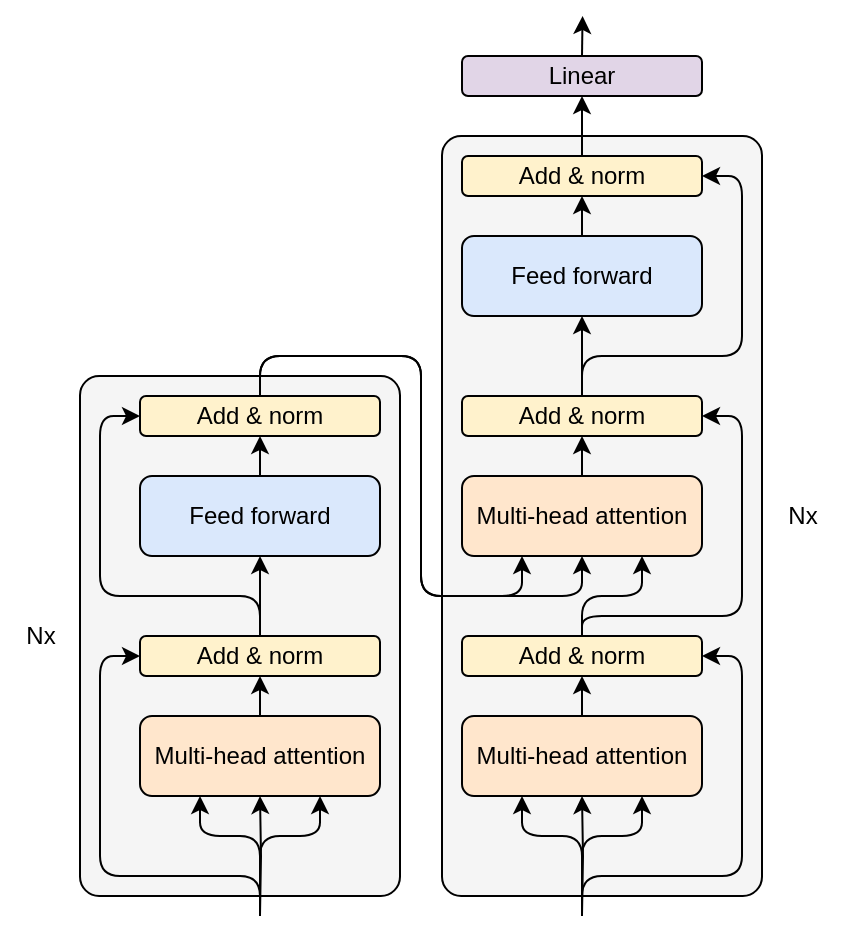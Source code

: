 <mxfile version="20.2.8" type="device" pages="2"><diagram id="V5wffuT7Du6eXribOXya" name="transformer"><mxGraphModel dx="1426" dy="809" grid="1" gridSize="10" guides="1" tooltips="1" connect="1" arrows="1" fold="1" page="1" pageScale="1" pageWidth="850" pageHeight="1100" math="1" shadow="0"><root><mxCell id="0"/><mxCell id="1" parent="0"/><mxCell id="V6y12qwRnXC_5emkQZI_-43" value="" style="rounded=1;whiteSpace=wrap;html=1;strokeColor=#000000;fillColor=#f5f5f5;arcSize=6;fontColor=#333333;fillStyle=auto;" parent="1" vertex="1"><mxGeometry x="340" y="300" width="160" height="380" as="geometry"/></mxCell><mxCell id="V6y12qwRnXC_5emkQZI_-42" value="" style="rounded=1;whiteSpace=wrap;html=1;strokeColor=#000000;fillColor=#f5f5f5;arcSize=6;fontColor=#333333;fillStyle=auto;" parent="1" vertex="1"><mxGeometry x="159" y="420" width="160" height="260" as="geometry"/></mxCell><mxCell id="V6y12qwRnXC_5emkQZI_-3" style="edgeStyle=orthogonalEdgeStyle;rounded=0;orthogonalLoop=1;jettySize=auto;html=1;exitX=0.5;exitY=0;exitDx=0;exitDy=0;entryX=0.5;entryY=1;entryDx=0;entryDy=0;" parent="1" source="V6y12qwRnXC_5emkQZI_-1" target="V6y12qwRnXC_5emkQZI_-2" edge="1"><mxGeometry relative="1" as="geometry"/></mxCell><mxCell id="V6y12qwRnXC_5emkQZI_-1" value="Multi-head attention" style="rounded=1;whiteSpace=wrap;html=1;fillColor=#ffe6cc;strokeColor=#000000;" parent="1" vertex="1"><mxGeometry x="189" y="590" width="120" height="40" as="geometry"/></mxCell><mxCell id="V6y12qwRnXC_5emkQZI_-9" style="edgeStyle=orthogonalEdgeStyle;rounded=0;orthogonalLoop=1;jettySize=auto;html=1;exitX=0.5;exitY=0;exitDx=0;exitDy=0;entryX=0.5;entryY=1;entryDx=0;entryDy=0;" parent="1" source="V6y12qwRnXC_5emkQZI_-2" target="V6y12qwRnXC_5emkQZI_-4" edge="1"><mxGeometry relative="1" as="geometry"/></mxCell><mxCell id="V6y12qwRnXC_5emkQZI_-15" style="edgeStyle=orthogonalEdgeStyle;rounded=1;orthogonalLoop=1;jettySize=auto;html=1;exitX=0.5;exitY=0;exitDx=0;exitDy=0;entryX=0;entryY=0.5;entryDx=0;entryDy=0;" parent="1" source="V6y12qwRnXC_5emkQZI_-2" target="V6y12qwRnXC_5emkQZI_-10" edge="1"><mxGeometry relative="1" as="geometry"><Array as="points"><mxPoint x="249" y="530"/><mxPoint x="169" y="530"/><mxPoint x="169" y="440"/></Array></mxGeometry></mxCell><mxCell id="V6y12qwRnXC_5emkQZI_-2" value="Add &amp;amp; norm" style="rounded=1;whiteSpace=wrap;html=1;fillColor=#fff2cc;strokeColor=#000000;" parent="1" vertex="1"><mxGeometry x="189" y="550" width="120" height="20" as="geometry"/></mxCell><mxCell id="V6y12qwRnXC_5emkQZI_-11" style="edgeStyle=orthogonalEdgeStyle;rounded=0;orthogonalLoop=1;jettySize=auto;html=1;exitX=0.5;exitY=0;exitDx=0;exitDy=0;entryX=0.5;entryY=1;entryDx=0;entryDy=0;" parent="1" source="V6y12qwRnXC_5emkQZI_-4" target="V6y12qwRnXC_5emkQZI_-10" edge="1"><mxGeometry relative="1" as="geometry"/></mxCell><mxCell id="V6y12qwRnXC_5emkQZI_-4" value="Feed forward" style="rounded=1;whiteSpace=wrap;html=1;strokeColor=#000000;fillColor=#dae8fc;" parent="1" vertex="1"><mxGeometry x="189" y="470" width="120" height="40" as="geometry"/></mxCell><mxCell id="V6y12qwRnXC_5emkQZI_-8" style="edgeStyle=orthogonalEdgeStyle;rounded=0;orthogonalLoop=1;jettySize=auto;html=1;entryX=0.5;entryY=1;entryDx=0;entryDy=0;" parent="1" target="V6y12qwRnXC_5emkQZI_-1" edge="1"><mxGeometry relative="1" as="geometry"><mxPoint x="249" y="690" as="sourcePoint"/></mxGeometry></mxCell><mxCell id="V6y12qwRnXC_5emkQZI_-12" style="edgeStyle=orthogonalEdgeStyle;rounded=1;orthogonalLoop=1;jettySize=auto;html=1;exitX=0.5;exitY=0;exitDx=0;exitDy=0;entryX=0;entryY=0.5;entryDx=0;entryDy=0;" parent="1" target="V6y12qwRnXC_5emkQZI_-2" edge="1"><mxGeometry relative="1" as="geometry"><mxPoint x="249" y="690" as="sourcePoint"/><Array as="points"><mxPoint x="249" y="670"/><mxPoint x="169" y="670"/><mxPoint x="169" y="560"/></Array></mxGeometry></mxCell><mxCell id="V6y12qwRnXC_5emkQZI_-13" style="edgeStyle=orthogonalEdgeStyle;rounded=1;orthogonalLoop=1;jettySize=auto;html=1;exitX=0.5;exitY=0;exitDx=0;exitDy=0;entryX=0.75;entryY=1;entryDx=0;entryDy=0;" parent="1" target="V6y12qwRnXC_5emkQZI_-1" edge="1"><mxGeometry relative="1" as="geometry"><mxPoint x="249" y="690" as="sourcePoint"/><Array as="points"><mxPoint x="249" y="650"/><mxPoint x="279" y="650"/></Array></mxGeometry></mxCell><mxCell id="V6y12qwRnXC_5emkQZI_-14" style="edgeStyle=orthogonalEdgeStyle;rounded=1;orthogonalLoop=1;jettySize=auto;html=1;exitX=0.5;exitY=0;exitDx=0;exitDy=0;entryX=0.25;entryY=1;entryDx=0;entryDy=0;" parent="1" target="V6y12qwRnXC_5emkQZI_-1" edge="1"><mxGeometry relative="1" as="geometry"><mxPoint x="249" y="690" as="sourcePoint"/><Array as="points"><mxPoint x="249" y="650"/><mxPoint x="219" y="650"/></Array></mxGeometry></mxCell><mxCell id="V6y12qwRnXC_5emkQZI_-39" style="edgeStyle=orthogonalEdgeStyle;rounded=1;orthogonalLoop=1;jettySize=auto;html=1;exitX=0.5;exitY=0;exitDx=0;exitDy=0;entryX=0.25;entryY=1;entryDx=0;entryDy=0;" parent="1" source="V6y12qwRnXC_5emkQZI_-10" target="V6y12qwRnXC_5emkQZI_-35" edge="1"><mxGeometry relative="1" as="geometry"/></mxCell><mxCell id="V6y12qwRnXC_5emkQZI_-40" style="edgeStyle=orthogonalEdgeStyle;rounded=1;orthogonalLoop=1;jettySize=auto;html=1;exitX=0.5;exitY=0;exitDx=0;exitDy=0;entryX=0.5;entryY=1;entryDx=0;entryDy=0;" parent="1" source="V6y12qwRnXC_5emkQZI_-10" target="V6y12qwRnXC_5emkQZI_-35" edge="1"><mxGeometry relative="1" as="geometry"/></mxCell><mxCell id="V6y12qwRnXC_5emkQZI_-10" value="Add &amp;amp; norm" style="rounded=1;whiteSpace=wrap;html=1;fillColor=#fff2cc;strokeColor=#000000;" parent="1" vertex="1"><mxGeometry x="189" y="430" width="120" height="20" as="geometry"/></mxCell><mxCell id="V6y12qwRnXC_5emkQZI_-16" style="edgeStyle=orthogonalEdgeStyle;rounded=0;orthogonalLoop=1;jettySize=auto;html=1;exitX=0.5;exitY=0;exitDx=0;exitDy=0;entryX=0.5;entryY=1;entryDx=0;entryDy=0;" parent="1" source="V6y12qwRnXC_5emkQZI_-17" target="V6y12qwRnXC_5emkQZI_-20" edge="1"><mxGeometry relative="1" as="geometry"/></mxCell><mxCell id="V6y12qwRnXC_5emkQZI_-17" value="Multi-head attention" style="rounded=1;whiteSpace=wrap;html=1;fillColor=#ffe6cc;strokeColor=#000000;" parent="1" vertex="1"><mxGeometry x="350" y="590" width="120" height="40" as="geometry"/></mxCell><mxCell id="V6y12qwRnXC_5emkQZI_-37" style="edgeStyle=orthogonalEdgeStyle;rounded=1;orthogonalLoop=1;jettySize=auto;html=1;exitX=0.5;exitY=0;exitDx=0;exitDy=0;entryX=0.75;entryY=1;entryDx=0;entryDy=0;" parent="1" source="V6y12qwRnXC_5emkQZI_-20" target="V6y12qwRnXC_5emkQZI_-35" edge="1"><mxGeometry relative="1" as="geometry"/></mxCell><mxCell id="V6y12qwRnXC_5emkQZI_-38" style="edgeStyle=orthogonalEdgeStyle;rounded=1;orthogonalLoop=1;jettySize=auto;html=1;exitX=0.5;exitY=0;exitDx=0;exitDy=0;entryX=1;entryY=0.5;entryDx=0;entryDy=0;" parent="1" source="V6y12qwRnXC_5emkQZI_-20" target="V6y12qwRnXC_5emkQZI_-36" edge="1"><mxGeometry relative="1" as="geometry"><Array as="points"><mxPoint x="410" y="540"/><mxPoint x="490" y="540"/><mxPoint x="490" y="440"/></Array></mxGeometry></mxCell><mxCell id="V6y12qwRnXC_5emkQZI_-20" value="Add &amp;amp; norm" style="rounded=1;whiteSpace=wrap;html=1;fillColor=#fff2cc;strokeColor=#000000;" parent="1" vertex="1"><mxGeometry x="350" y="550" width="120" height="20" as="geometry"/></mxCell><mxCell id="V6y12qwRnXC_5emkQZI_-23" style="edgeStyle=orthogonalEdgeStyle;rounded=0;orthogonalLoop=1;jettySize=auto;html=1;entryX=0.5;entryY=1;entryDx=0;entryDy=0;" parent="1" target="V6y12qwRnXC_5emkQZI_-17" edge="1"><mxGeometry relative="1" as="geometry"><mxPoint x="410" y="690" as="sourcePoint"/></mxGeometry></mxCell><mxCell id="V6y12qwRnXC_5emkQZI_-24" style="edgeStyle=orthogonalEdgeStyle;rounded=1;orthogonalLoop=1;jettySize=auto;html=1;exitX=0.5;exitY=0;exitDx=0;exitDy=0;entryX=1;entryY=0.5;entryDx=0;entryDy=0;" parent="1" target="V6y12qwRnXC_5emkQZI_-20" edge="1"><mxGeometry relative="1" as="geometry"><Array as="points"><mxPoint x="410" y="670"/><mxPoint x="490" y="670"/><mxPoint x="490" y="560"/></Array><mxPoint x="410" y="690" as="sourcePoint"/><mxPoint x="560" y="520" as="targetPoint"/></mxGeometry></mxCell><mxCell id="V6y12qwRnXC_5emkQZI_-25" style="edgeStyle=orthogonalEdgeStyle;rounded=1;orthogonalLoop=1;jettySize=auto;html=1;exitX=0.5;exitY=0;exitDx=0;exitDy=0;entryX=0.75;entryY=1;entryDx=0;entryDy=0;" parent="1" target="V6y12qwRnXC_5emkQZI_-17" edge="1"><mxGeometry relative="1" as="geometry"><Array as="points"><mxPoint x="410" y="650"/><mxPoint x="440" y="650"/></Array><mxPoint x="410" y="690" as="sourcePoint"/></mxGeometry></mxCell><mxCell id="V6y12qwRnXC_5emkQZI_-26" style="edgeStyle=orthogonalEdgeStyle;rounded=1;orthogonalLoop=1;jettySize=auto;html=1;exitX=0.5;exitY=0;exitDx=0;exitDy=0;entryX=0.25;entryY=1;entryDx=0;entryDy=0;" parent="1" target="V6y12qwRnXC_5emkQZI_-17" edge="1"><mxGeometry relative="1" as="geometry"><Array as="points"><mxPoint x="410" y="650"/><mxPoint x="380" y="650"/></Array><mxPoint x="410" y="690" as="sourcePoint"/></mxGeometry></mxCell><mxCell id="V6y12qwRnXC_5emkQZI_-29" style="edgeStyle=orthogonalEdgeStyle;rounded=0;orthogonalLoop=1;jettySize=auto;html=1;exitX=0.5;exitY=0;exitDx=0;exitDy=0;entryX=0.5;entryY=1;entryDx=0;entryDy=0;" parent="1" source="V6y12qwRnXC_5emkQZI_-36" target="V6y12qwRnXC_5emkQZI_-32" edge="1"><mxGeometry relative="1" as="geometry"><mxPoint x="410" y="430" as="sourcePoint"/></mxGeometry></mxCell><mxCell id="V6y12qwRnXC_5emkQZI_-30" style="edgeStyle=orthogonalEdgeStyle;rounded=1;orthogonalLoop=1;jettySize=auto;html=1;exitX=0.5;exitY=0;exitDx=0;exitDy=0;" parent="1" source="V6y12qwRnXC_5emkQZI_-36" target="V6y12qwRnXC_5emkQZI_-33" edge="1"><mxGeometry relative="1" as="geometry"><Array as="points"><mxPoint x="410" y="410"/><mxPoint x="490" y="410"/><mxPoint x="490" y="320"/></Array><mxPoint x="410" y="430" as="sourcePoint"/><mxPoint x="650" y="360" as="targetPoint"/></mxGeometry></mxCell><mxCell id="V6y12qwRnXC_5emkQZI_-31" style="edgeStyle=orthogonalEdgeStyle;rounded=0;orthogonalLoop=1;jettySize=auto;html=1;exitX=0.5;exitY=0;exitDx=0;exitDy=0;entryX=0.5;entryY=1;entryDx=0;entryDy=0;" parent="1" source="V6y12qwRnXC_5emkQZI_-32" target="V6y12qwRnXC_5emkQZI_-33" edge="1"><mxGeometry relative="1" as="geometry"/></mxCell><mxCell id="V6y12qwRnXC_5emkQZI_-32" value="Feed forward" style="rounded=1;whiteSpace=wrap;html=1;strokeColor=#000000;fillColor=#dae8fc;" parent="1" vertex="1"><mxGeometry x="350" y="350" width="120" height="40" as="geometry"/></mxCell><mxCell id="V6y12qwRnXC_5emkQZI_-41" style="edgeStyle=orthogonalEdgeStyle;rounded=1;orthogonalLoop=1;jettySize=auto;html=1;exitX=0.5;exitY=0;exitDx=0;exitDy=0;" parent="1" source="V6y12qwRnXC_5emkQZI_-33" edge="1"><mxGeometry relative="1" as="geometry"><mxPoint x="410" y="280" as="targetPoint"/></mxGeometry></mxCell><mxCell id="V6y12qwRnXC_5emkQZI_-33" value="Add &amp;amp; norm" style="rounded=1;whiteSpace=wrap;html=1;fillColor=#fff2cc;strokeColor=#000000;" parent="1" vertex="1"><mxGeometry x="350" y="310" width="120" height="20" as="geometry"/></mxCell><mxCell id="V6y12qwRnXC_5emkQZI_-34" style="edgeStyle=orthogonalEdgeStyle;rounded=0;orthogonalLoop=1;jettySize=auto;html=1;exitX=0.5;exitY=0;exitDx=0;exitDy=0;entryX=0.5;entryY=1;entryDx=0;entryDy=0;" parent="1" source="V6y12qwRnXC_5emkQZI_-35" target="V6y12qwRnXC_5emkQZI_-36" edge="1"><mxGeometry relative="1" as="geometry"/></mxCell><mxCell id="V6y12qwRnXC_5emkQZI_-35" value="Multi-head attention" style="rounded=1;whiteSpace=wrap;html=1;fillColor=#ffe6cc;strokeColor=#000000;" parent="1" vertex="1"><mxGeometry x="350" y="470" width="120" height="40" as="geometry"/></mxCell><mxCell id="V6y12qwRnXC_5emkQZI_-36" value="Add &amp;amp; norm" style="rounded=1;whiteSpace=wrap;html=1;fillColor=#fff2cc;strokeColor=#000000;" parent="1" vertex="1"><mxGeometry x="350" y="430" width="120" height="20" as="geometry"/></mxCell><mxCell id="V6y12qwRnXC_5emkQZI_-45" style="edgeStyle=orthogonalEdgeStyle;rounded=1;orthogonalLoop=1;jettySize=auto;html=1;exitX=0.5;exitY=0;exitDx=0;exitDy=0;" parent="1" source="V6y12qwRnXC_5emkQZI_-44" edge="1"><mxGeometry relative="1" as="geometry"><mxPoint x="410.286" y="240" as="targetPoint"/></mxGeometry></mxCell><mxCell id="V6y12qwRnXC_5emkQZI_-44" value="Linear" style="rounded=1;whiteSpace=wrap;html=1;fillColor=#e1d5e7;strokeColor=#000000;" parent="1" vertex="1"><mxGeometry x="350" y="260" width="120" height="20" as="geometry"/></mxCell><mxCell id="iRyAQhaQFXBB22LR-d0P-1" value="Nx" style="text;html=1;align=center;verticalAlign=middle;resizable=0;points=[];autosize=1;strokeColor=none;fillColor=none;" parent="1" vertex="1"><mxGeometry x="119" y="535" width="40" height="30" as="geometry"/></mxCell><mxCell id="iRyAQhaQFXBB22LR-d0P-2" value="Nx" style="text;html=1;align=center;verticalAlign=middle;resizable=0;points=[];autosize=1;strokeColor=none;fillColor=none;" parent="1" vertex="1"><mxGeometry x="500" y="475" width="40" height="30" as="geometry"/></mxCell></root></mxGraphModel></diagram><diagram id="2hXEZTStFFE74VpjUyf4" name="deeponet"><mxGraphModel dx="951" dy="539" grid="1" gridSize="10" guides="1" tooltips="1" connect="1" arrows="1" fold="1" page="1" pageScale="1" pageWidth="850" pageHeight="1100" math="1" shadow="0"><root><mxCell id="0"/><mxCell id="1" parent="0"/><mxCell id="YHGAKuVMfzb6EMpS2MhZ-16" style="edgeStyle=orthogonalEdgeStyle;rounded=1;orthogonalLoop=1;jettySize=auto;html=1;exitX=0.5;exitY=0;exitDx=0;exitDy=0;entryX=0.145;entryY=0.855;entryDx=0;entryDy=0;entryPerimeter=0;" edge="1" parent="1" source="YHGAKuVMfzb6EMpS2MhZ-17" target="YHGAKuVMfzb6EMpS2MhZ-21"><mxGeometry relative="1" as="geometry"><Array as="points"><mxPoint x="440" y="279"/></Array></mxGeometry></mxCell><mxCell id="YHGAKuVMfzb6EMpS2MhZ-17" value="Branch net" style="rounded=1;whiteSpace=wrap;html=1;strokeColor=#000000;fillColor=#dae8fc;" vertex="1" parent="1"><mxGeometry x="400" y="320" width="80" height="40" as="geometry"/></mxCell><mxCell id="YHGAKuVMfzb6EMpS2MhZ-18" style="edgeStyle=orthogonalEdgeStyle;rounded=1;orthogonalLoop=1;jettySize=auto;html=1;exitX=0.5;exitY=0;exitDx=0;exitDy=0;entryX=0.855;entryY=0.145;entryDx=0;entryDy=0;entryPerimeter=0;" edge="1" parent="1" source="YHGAKuVMfzb6EMpS2MhZ-19" target="YHGAKuVMfzb6EMpS2MhZ-21"><mxGeometry relative="1" as="geometry"><Array as="points"><mxPoint x="560" y="281"/></Array></mxGeometry></mxCell><mxCell id="YHGAKuVMfzb6EMpS2MhZ-19" value="Trunk net" style="rounded=1;whiteSpace=wrap;html=1;strokeColor=#000000;fillColor=#dae8fc;" vertex="1" parent="1"><mxGeometry x="520" y="320" width="80" height="40" as="geometry"/></mxCell><mxCell id="YHGAKuVMfzb6EMpS2MhZ-20" style="edgeStyle=orthogonalEdgeStyle;rounded=1;orthogonalLoop=1;jettySize=auto;html=1;exitX=0.145;exitY=0.145;exitDx=0;exitDy=0;exitPerimeter=0;entryX=0.5;entryY=1;entryDx=0;entryDy=0;" edge="1" parent="1" source="YHGAKuVMfzb6EMpS2MhZ-21" target="b1xol_y4hZbWqi1AuZOd-1"><mxGeometry relative="1" as="geometry"><mxPoint x="500" y="240.0" as="targetPoint"/><Array as="points"><mxPoint x="501" y="240"/><mxPoint x="400" y="240"/></Array></mxGeometry></mxCell><mxCell id="b1xol_y4hZbWqi1AuZOd-3" style="edgeStyle=orthogonalEdgeStyle;rounded=1;orthogonalLoop=1;jettySize=auto;html=1;exitX=0.145;exitY=0.145;exitDx=0;exitDy=0;exitPerimeter=0;" edge="1" parent="1" source="YHGAKuVMfzb6EMpS2MhZ-21" target="b1xol_y4hZbWqi1AuZOd-2"><mxGeometry relative="1" as="geometry"/></mxCell><mxCell id="b1xol_y4hZbWqi1AuZOd-5" style="edgeStyle=orthogonalEdgeStyle;rounded=1;orthogonalLoop=1;jettySize=auto;html=1;exitX=0.145;exitY=0.145;exitDx=0;exitDy=0;exitPerimeter=0;entryX=0.5;entryY=1;entryDx=0;entryDy=0;" edge="1" parent="1" source="YHGAKuVMfzb6EMpS2MhZ-21" target="b1xol_y4hZbWqi1AuZOd-4"><mxGeometry relative="1" as="geometry"><Array as="points"><mxPoint x="501" y="240"/><mxPoint x="600" y="240"/></Array></mxGeometry></mxCell><mxCell id="YHGAKuVMfzb6EMpS2MhZ-21" value="" style="verticalLabelPosition=bottom;verticalAlign=top;html=1;shape=mxgraph.flowchart.summing_function;rotation=47;" vertex="1" parent="1"><mxGeometry x="490" y="270" width="20" height="20" as="geometry"/></mxCell><mxCell id="YHGAKuVMfzb6EMpS2MhZ-22" style="edgeStyle=orthogonalEdgeStyle;rounded=1;orthogonalLoop=1;jettySize=auto;html=1;exitX=0.5;exitY=0;exitDx=0;exitDy=0;entryX=0.5;entryY=1;entryDx=0;entryDy=0;" edge="1" parent="1" target="YHGAKuVMfzb6EMpS2MhZ-17"><mxGeometry relative="1" as="geometry"><mxPoint x="440" y="380" as="sourcePoint"/></mxGeometry></mxCell><mxCell id="YHGAKuVMfzb6EMpS2MhZ-24" style="edgeStyle=orthogonalEdgeStyle;rounded=1;orthogonalLoop=1;jettySize=auto;html=1;exitX=0.5;exitY=0;exitDx=0;exitDy=0;entryX=0.5;entryY=1;entryDx=0;entryDy=0;" edge="1" parent="1" target="YHGAKuVMfzb6EMpS2MhZ-19"><mxGeometry relative="1" as="geometry"><mxPoint x="560" y="380" as="sourcePoint"/></mxGeometry></mxCell><mxCell id="b1xol_y4hZbWqi1AuZOd-1" value="Equilibrium" style="rounded=1;whiteSpace=wrap;html=1;fillColor=#ffe6cc;strokeColor=#000000;" vertex="1" parent="1"><mxGeometry x="360" y="180" width="80" height="40" as="geometry"/></mxCell><mxCell id="b1xol_y4hZbWqi1AuZOd-2" value="IC / BC" style="rounded=1;whiteSpace=wrap;html=1;fillColor=#ffe6cc;strokeColor=#000000;" vertex="1" parent="1"><mxGeometry x="460" y="180" width="80" height="40" as="geometry"/></mxCell><mxCell id="b1xol_y4hZbWqi1AuZOd-4" value="Observations" style="rounded=1;whiteSpace=wrap;html=1;fillColor=#ffe6cc;strokeColor=#000000;" vertex="1" parent="1"><mxGeometry x="560" y="180" width="80" height="40" as="geometry"/></mxCell></root></mxGraphModel></diagram></mxfile>